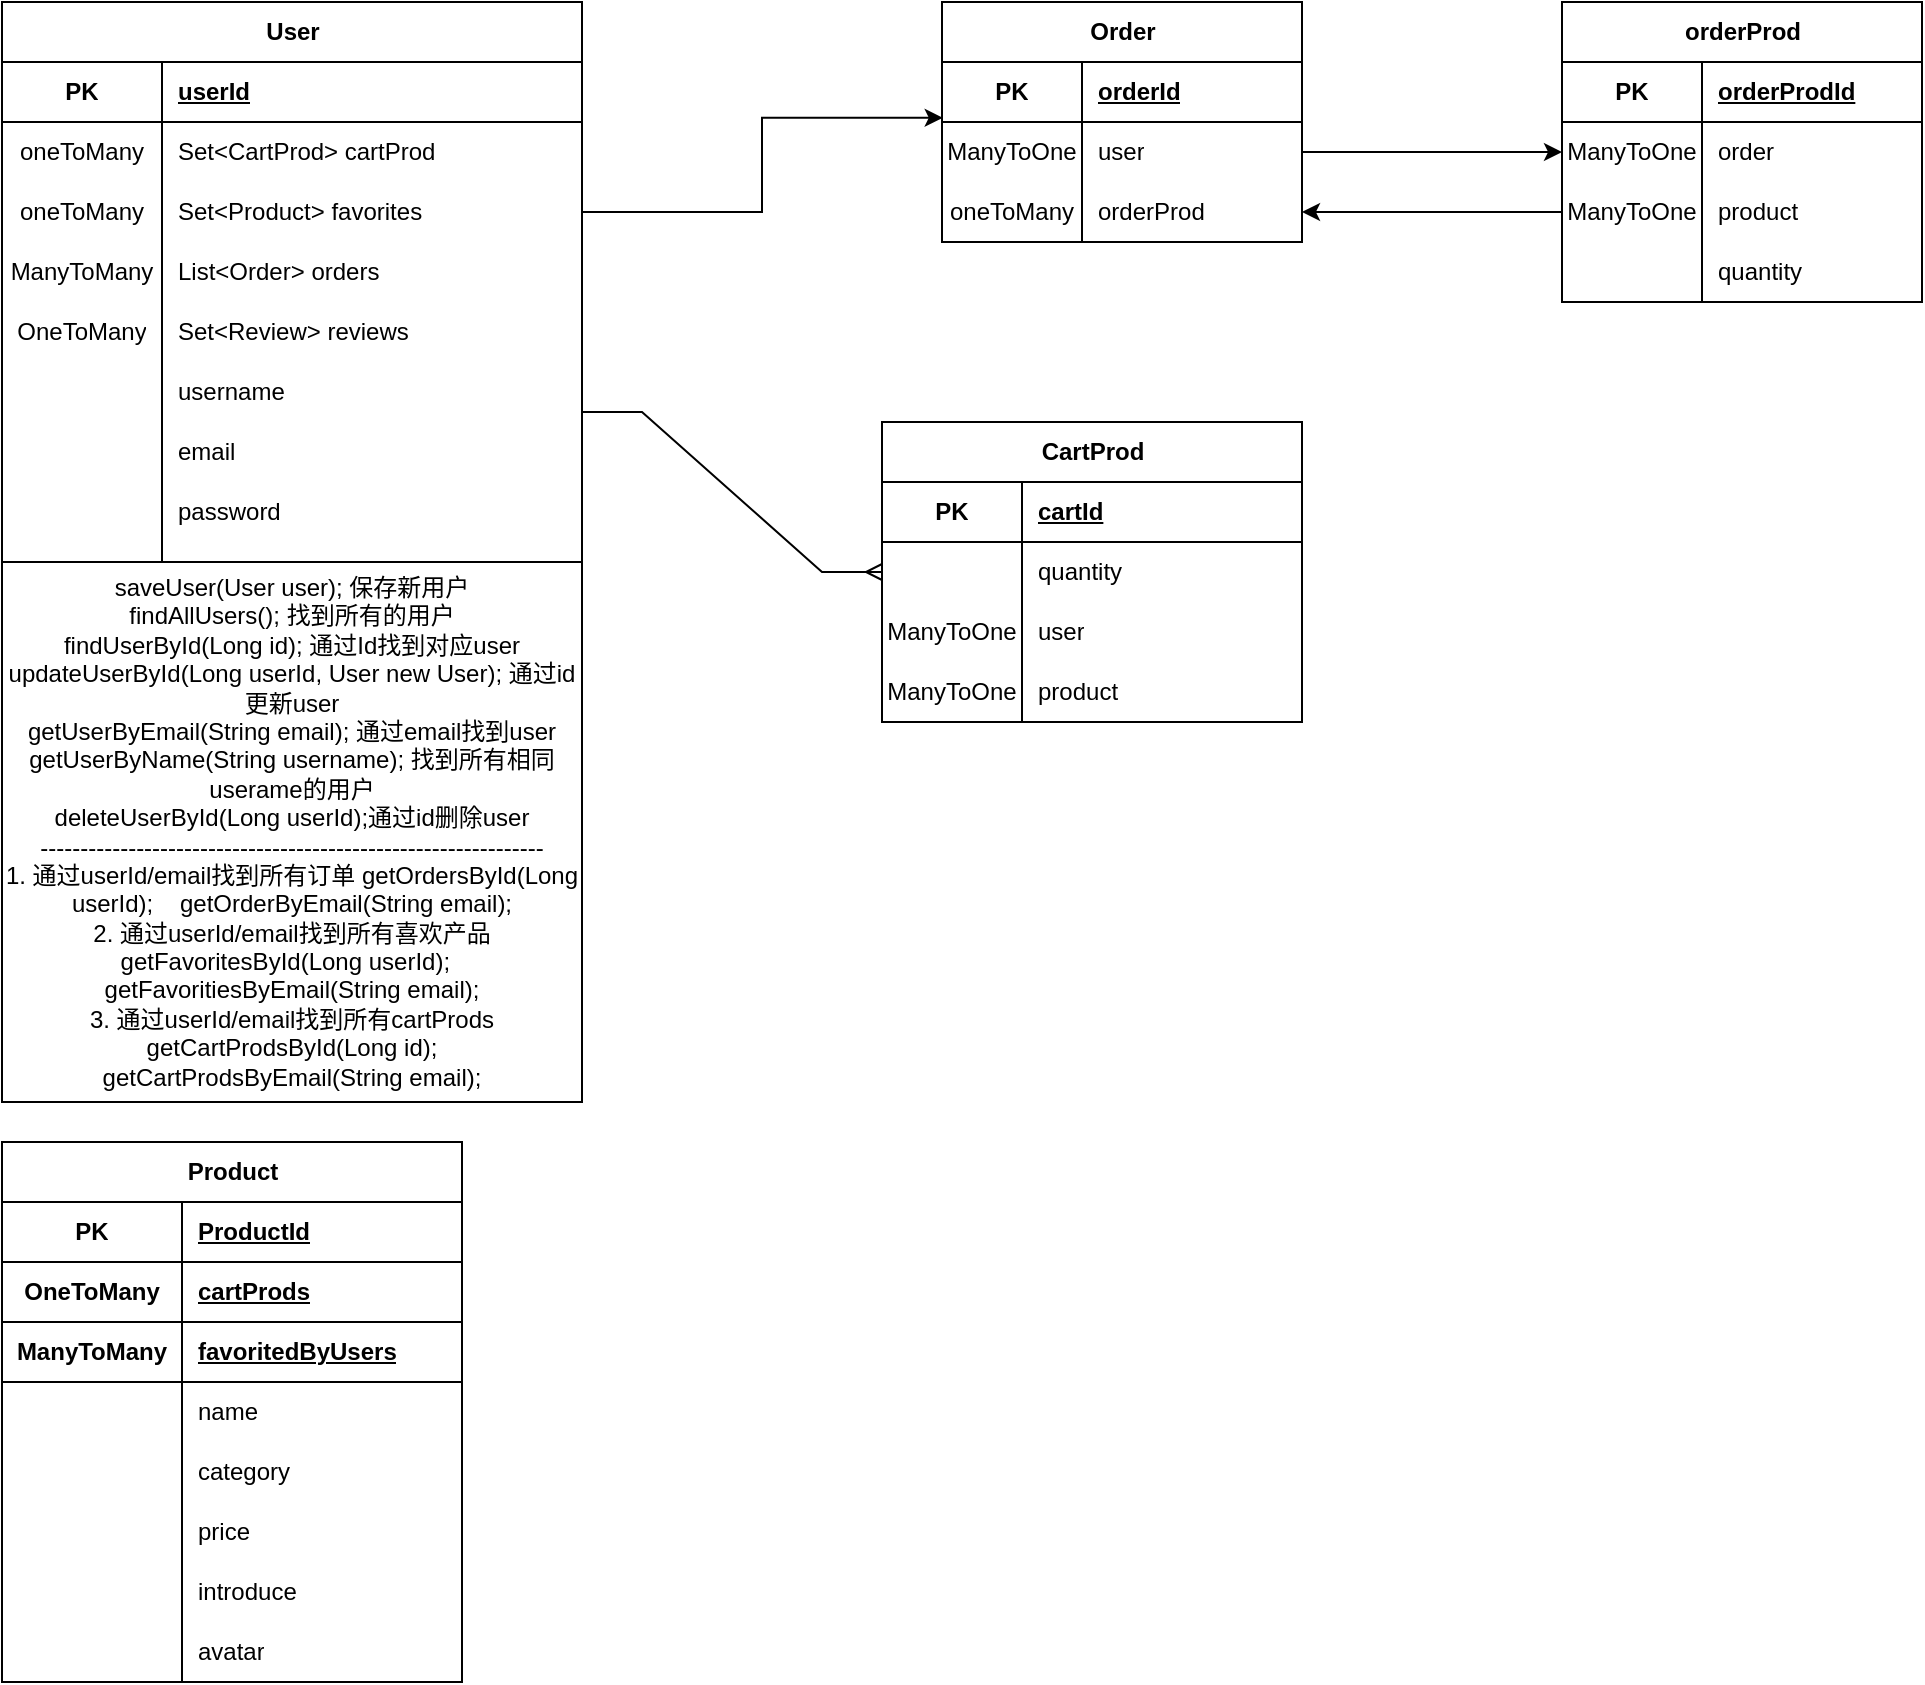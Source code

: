 <mxfile version="23.1.2" type="github">
  <diagram name="第 1 页" id="AWbwlkMSs4ZvEU-qoVPq">
    <mxGraphModel dx="748" dy="552" grid="1" gridSize="10" guides="1" tooltips="1" connect="1" arrows="1" fold="1" page="1" pageScale="1" pageWidth="4681" pageHeight="3300" math="0" shadow="0">
      <root>
        <mxCell id="0" />
        <mxCell id="1" parent="0" />
        <mxCell id="3uML3o04mXkPcYROsfcQ-3" value="User" style="shape=table;startSize=30;container=1;collapsible=1;childLayout=tableLayout;fixedRows=1;rowLines=0;fontStyle=1;align=center;resizeLast=1;html=1;" parent="1" vertex="1">
          <mxGeometry y="40" width="290" height="300" as="geometry" />
        </mxCell>
        <mxCell id="3uML3o04mXkPcYROsfcQ-4" value="" style="shape=tableRow;horizontal=0;startSize=0;swimlaneHead=0;swimlaneBody=0;fillColor=none;collapsible=0;dropTarget=0;points=[[0,0.5],[1,0.5]];portConstraint=eastwest;top=0;left=0;right=0;bottom=1;" parent="3uML3o04mXkPcYROsfcQ-3" vertex="1">
          <mxGeometry y="30" width="290" height="30" as="geometry" />
        </mxCell>
        <mxCell id="3uML3o04mXkPcYROsfcQ-5" value="PK" style="shape=partialRectangle;connectable=0;fillColor=none;top=0;left=0;bottom=0;right=0;fontStyle=1;overflow=hidden;whiteSpace=wrap;html=1;" parent="3uML3o04mXkPcYROsfcQ-4" vertex="1">
          <mxGeometry width="80" height="30" as="geometry">
            <mxRectangle width="80" height="30" as="alternateBounds" />
          </mxGeometry>
        </mxCell>
        <mxCell id="3uML3o04mXkPcYROsfcQ-6" value="userId" style="shape=partialRectangle;connectable=0;fillColor=none;top=0;left=0;bottom=0;right=0;align=left;spacingLeft=6;fontStyle=5;overflow=hidden;whiteSpace=wrap;html=1;" parent="3uML3o04mXkPcYROsfcQ-4" vertex="1">
          <mxGeometry x="80" width="210" height="30" as="geometry">
            <mxRectangle width="210" height="30" as="alternateBounds" />
          </mxGeometry>
        </mxCell>
        <mxCell id="a4ixhtPPBZc7TOmujKBf-22" value="" style="shape=tableRow;horizontal=0;startSize=0;swimlaneHead=0;swimlaneBody=0;fillColor=none;collapsible=0;dropTarget=0;points=[[0,0.5],[1,0.5]];portConstraint=eastwest;top=0;left=0;right=0;bottom=0;" parent="3uML3o04mXkPcYROsfcQ-3" vertex="1">
          <mxGeometry y="60" width="290" height="30" as="geometry" />
        </mxCell>
        <mxCell id="a4ixhtPPBZc7TOmujKBf-23" value="oneToMany" style="shape=partialRectangle;connectable=0;fillColor=none;top=0;left=0;bottom=0;right=0;editable=1;overflow=hidden;whiteSpace=wrap;html=1;" parent="a4ixhtPPBZc7TOmujKBf-22" vertex="1">
          <mxGeometry width="80" height="30" as="geometry">
            <mxRectangle width="80" height="30" as="alternateBounds" />
          </mxGeometry>
        </mxCell>
        <mxCell id="a4ixhtPPBZc7TOmujKBf-24" value="Set&amp;lt;CartProd&amp;gt; cartProd" style="shape=partialRectangle;connectable=0;fillColor=none;top=0;left=0;bottom=0;right=0;align=left;spacingLeft=6;overflow=hidden;whiteSpace=wrap;html=1;" parent="a4ixhtPPBZc7TOmujKBf-22" vertex="1">
          <mxGeometry x="80" width="210" height="30" as="geometry">
            <mxRectangle width="210" height="30" as="alternateBounds" />
          </mxGeometry>
        </mxCell>
        <mxCell id="a4ixhtPPBZc7TOmujKBf-25" value="" style="shape=tableRow;horizontal=0;startSize=0;swimlaneHead=0;swimlaneBody=0;fillColor=none;collapsible=0;dropTarget=0;points=[[0,0.5],[1,0.5]];portConstraint=eastwest;top=0;left=0;right=0;bottom=0;" parent="3uML3o04mXkPcYROsfcQ-3" vertex="1">
          <mxGeometry y="90" width="290" height="30" as="geometry" />
        </mxCell>
        <mxCell id="a4ixhtPPBZc7TOmujKBf-26" value="oneToMany" style="shape=partialRectangle;connectable=0;fillColor=none;top=0;left=0;bottom=0;right=0;editable=1;overflow=hidden;whiteSpace=wrap;html=1;" parent="a4ixhtPPBZc7TOmujKBf-25" vertex="1">
          <mxGeometry width="80" height="30" as="geometry">
            <mxRectangle width="80" height="30" as="alternateBounds" />
          </mxGeometry>
        </mxCell>
        <mxCell id="a4ixhtPPBZc7TOmujKBf-27" value="Set&amp;lt;Product&amp;gt; favorites" style="shape=partialRectangle;connectable=0;fillColor=none;top=0;left=0;bottom=0;right=0;align=left;spacingLeft=6;overflow=hidden;whiteSpace=wrap;html=1;" parent="a4ixhtPPBZc7TOmujKBf-25" vertex="1">
          <mxGeometry x="80" width="210" height="30" as="geometry">
            <mxRectangle width="210" height="30" as="alternateBounds" />
          </mxGeometry>
        </mxCell>
        <mxCell id="a4ixhtPPBZc7TOmujKBf-28" value="" style="shape=tableRow;horizontal=0;startSize=0;swimlaneHead=0;swimlaneBody=0;fillColor=none;collapsible=0;dropTarget=0;points=[[0,0.5],[1,0.5]];portConstraint=eastwest;top=0;left=0;right=0;bottom=0;" parent="3uML3o04mXkPcYROsfcQ-3" vertex="1">
          <mxGeometry y="120" width="290" height="30" as="geometry" />
        </mxCell>
        <mxCell id="a4ixhtPPBZc7TOmujKBf-29" value="ManyToMany" style="shape=partialRectangle;connectable=0;fillColor=none;top=0;left=0;bottom=0;right=0;editable=1;overflow=hidden;whiteSpace=wrap;html=1;" parent="a4ixhtPPBZc7TOmujKBf-28" vertex="1">
          <mxGeometry width="80" height="30" as="geometry">
            <mxRectangle width="80" height="30" as="alternateBounds" />
          </mxGeometry>
        </mxCell>
        <mxCell id="a4ixhtPPBZc7TOmujKBf-30" value="List&amp;lt;Order&amp;gt; orders" style="shape=partialRectangle;connectable=0;fillColor=none;top=0;left=0;bottom=0;right=0;align=left;spacingLeft=6;overflow=hidden;whiteSpace=wrap;html=1;" parent="a4ixhtPPBZc7TOmujKBf-28" vertex="1">
          <mxGeometry x="80" width="210" height="30" as="geometry">
            <mxRectangle width="210" height="30" as="alternateBounds" />
          </mxGeometry>
        </mxCell>
        <mxCell id="O1yHPWUwCgaGrH8gtMhN-1" value="" style="shape=tableRow;horizontal=0;startSize=0;swimlaneHead=0;swimlaneBody=0;fillColor=none;collapsible=0;dropTarget=0;points=[[0,0.5],[1,0.5]];portConstraint=eastwest;top=0;left=0;right=0;bottom=0;" parent="3uML3o04mXkPcYROsfcQ-3" vertex="1">
          <mxGeometry y="150" width="290" height="30" as="geometry" />
        </mxCell>
        <mxCell id="O1yHPWUwCgaGrH8gtMhN-2" value="OneToMany" style="shape=partialRectangle;connectable=0;fillColor=none;top=0;left=0;bottom=0;right=0;editable=1;overflow=hidden;whiteSpace=wrap;html=1;" parent="O1yHPWUwCgaGrH8gtMhN-1" vertex="1">
          <mxGeometry width="80" height="30" as="geometry">
            <mxRectangle width="80" height="30" as="alternateBounds" />
          </mxGeometry>
        </mxCell>
        <mxCell id="O1yHPWUwCgaGrH8gtMhN-3" value="Set&amp;lt;Review&amp;gt; reviews" style="shape=partialRectangle;connectable=0;fillColor=none;top=0;left=0;bottom=0;right=0;align=left;spacingLeft=6;overflow=hidden;whiteSpace=wrap;html=1;" parent="O1yHPWUwCgaGrH8gtMhN-1" vertex="1">
          <mxGeometry x="80" width="210" height="30" as="geometry">
            <mxRectangle width="210" height="30" as="alternateBounds" />
          </mxGeometry>
        </mxCell>
        <mxCell id="3uML3o04mXkPcYROsfcQ-7" value="" style="shape=tableRow;horizontal=0;startSize=0;swimlaneHead=0;swimlaneBody=0;fillColor=none;collapsible=0;dropTarget=0;points=[[0,0.5],[1,0.5]];portConstraint=eastwest;top=0;left=0;right=0;bottom=0;" parent="3uML3o04mXkPcYROsfcQ-3" vertex="1">
          <mxGeometry y="180" width="290" height="30" as="geometry" />
        </mxCell>
        <mxCell id="3uML3o04mXkPcYROsfcQ-8" value="" style="shape=partialRectangle;connectable=0;fillColor=none;top=0;left=0;bottom=0;right=0;editable=1;overflow=hidden;whiteSpace=wrap;html=1;" parent="3uML3o04mXkPcYROsfcQ-7" vertex="1">
          <mxGeometry width="80" height="30" as="geometry">
            <mxRectangle width="80" height="30" as="alternateBounds" />
          </mxGeometry>
        </mxCell>
        <mxCell id="3uML3o04mXkPcYROsfcQ-9" value="username" style="shape=partialRectangle;connectable=0;fillColor=none;top=0;left=0;bottom=0;right=0;align=left;spacingLeft=6;overflow=hidden;whiteSpace=wrap;html=1;" parent="3uML3o04mXkPcYROsfcQ-7" vertex="1">
          <mxGeometry x="80" width="210" height="30" as="geometry">
            <mxRectangle width="210" height="30" as="alternateBounds" />
          </mxGeometry>
        </mxCell>
        <mxCell id="3uML3o04mXkPcYROsfcQ-10" value="" style="shape=tableRow;horizontal=0;startSize=0;swimlaneHead=0;swimlaneBody=0;fillColor=none;collapsible=0;dropTarget=0;points=[[0,0.5],[1,0.5]];portConstraint=eastwest;top=0;left=0;right=0;bottom=0;" parent="3uML3o04mXkPcYROsfcQ-3" vertex="1">
          <mxGeometry y="210" width="290" height="30" as="geometry" />
        </mxCell>
        <mxCell id="3uML3o04mXkPcYROsfcQ-11" value="" style="shape=partialRectangle;connectable=0;fillColor=none;top=0;left=0;bottom=0;right=0;editable=1;overflow=hidden;whiteSpace=wrap;html=1;" parent="3uML3o04mXkPcYROsfcQ-10" vertex="1">
          <mxGeometry width="80" height="30" as="geometry">
            <mxRectangle width="80" height="30" as="alternateBounds" />
          </mxGeometry>
        </mxCell>
        <mxCell id="3uML3o04mXkPcYROsfcQ-12" value="email" style="shape=partialRectangle;connectable=0;fillColor=none;top=0;left=0;bottom=0;right=0;align=left;spacingLeft=6;overflow=hidden;whiteSpace=wrap;html=1;" parent="3uML3o04mXkPcYROsfcQ-10" vertex="1">
          <mxGeometry x="80" width="210" height="30" as="geometry">
            <mxRectangle width="210" height="30" as="alternateBounds" />
          </mxGeometry>
        </mxCell>
        <mxCell id="3uML3o04mXkPcYROsfcQ-13" value="" style="shape=tableRow;horizontal=0;startSize=0;swimlaneHead=0;swimlaneBody=0;fillColor=none;collapsible=0;dropTarget=0;points=[[0,0.5],[1,0.5]];portConstraint=eastwest;top=0;left=0;right=0;bottom=0;" parent="3uML3o04mXkPcYROsfcQ-3" vertex="1">
          <mxGeometry y="240" width="290" height="30" as="geometry" />
        </mxCell>
        <mxCell id="3uML3o04mXkPcYROsfcQ-14" value="" style="shape=partialRectangle;connectable=0;fillColor=none;top=0;left=0;bottom=0;right=0;editable=1;overflow=hidden;whiteSpace=wrap;html=1;" parent="3uML3o04mXkPcYROsfcQ-13" vertex="1">
          <mxGeometry width="80" height="30" as="geometry">
            <mxRectangle width="80" height="30" as="alternateBounds" />
          </mxGeometry>
        </mxCell>
        <mxCell id="3uML3o04mXkPcYROsfcQ-15" value="password" style="shape=partialRectangle;connectable=0;fillColor=none;top=0;left=0;bottom=0;right=0;align=left;spacingLeft=6;overflow=hidden;whiteSpace=wrap;html=1;" parent="3uML3o04mXkPcYROsfcQ-13" vertex="1">
          <mxGeometry x="80" width="210" height="30" as="geometry">
            <mxRectangle width="210" height="30" as="alternateBounds" />
          </mxGeometry>
        </mxCell>
        <mxCell id="3uML3o04mXkPcYROsfcQ-41" value="" style="shape=tableRow;horizontal=0;startSize=0;swimlaneHead=0;swimlaneBody=0;fillColor=none;collapsible=0;dropTarget=0;points=[[0,0.5],[1,0.5]];portConstraint=eastwest;top=0;left=0;right=0;bottom=0;" parent="3uML3o04mXkPcYROsfcQ-3" vertex="1">
          <mxGeometry y="270" width="290" height="30" as="geometry" />
        </mxCell>
        <mxCell id="3uML3o04mXkPcYROsfcQ-42" value="" style="shape=partialRectangle;connectable=0;fillColor=none;top=0;left=0;bottom=0;right=0;editable=1;overflow=hidden;whiteSpace=wrap;html=1;" parent="3uML3o04mXkPcYROsfcQ-41" vertex="1">
          <mxGeometry width="80" height="30" as="geometry">
            <mxRectangle width="80" height="30" as="alternateBounds" />
          </mxGeometry>
        </mxCell>
        <mxCell id="3uML3o04mXkPcYROsfcQ-43" value="avatar" style="shape=partialRectangle;connectable=0;fillColor=none;top=0;left=0;bottom=0;right=0;align=left;spacingLeft=6;overflow=hidden;whiteSpace=wrap;html=1;" parent="3uML3o04mXkPcYROsfcQ-41" vertex="1">
          <mxGeometry x="80" width="210" height="30" as="geometry">
            <mxRectangle width="210" height="30" as="alternateBounds" />
          </mxGeometry>
        </mxCell>
        <mxCell id="3uML3o04mXkPcYROsfcQ-22" value="Product" style="shape=table;startSize=30;container=1;collapsible=1;childLayout=tableLayout;fixedRows=1;rowLines=0;fontStyle=1;align=center;resizeLast=1;html=1;" parent="1" vertex="1">
          <mxGeometry y="610" width="230" height="270" as="geometry" />
        </mxCell>
        <mxCell id="3uML3o04mXkPcYROsfcQ-23" value="" style="shape=tableRow;horizontal=0;startSize=0;swimlaneHead=0;swimlaneBody=0;fillColor=none;collapsible=0;dropTarget=0;points=[[0,0.5],[1,0.5]];portConstraint=eastwest;top=0;left=0;right=0;bottom=1;" parent="3uML3o04mXkPcYROsfcQ-22" vertex="1">
          <mxGeometry y="30" width="230" height="30" as="geometry" />
        </mxCell>
        <mxCell id="3uML3o04mXkPcYROsfcQ-24" value="PK" style="shape=partialRectangle;connectable=0;fillColor=none;top=0;left=0;bottom=0;right=0;fontStyle=1;overflow=hidden;whiteSpace=wrap;html=1;" parent="3uML3o04mXkPcYROsfcQ-23" vertex="1">
          <mxGeometry width="90" height="30" as="geometry">
            <mxRectangle width="90" height="30" as="alternateBounds" />
          </mxGeometry>
        </mxCell>
        <mxCell id="3uML3o04mXkPcYROsfcQ-25" value="ProductId" style="shape=partialRectangle;connectable=0;fillColor=none;top=0;left=0;bottom=0;right=0;align=left;spacingLeft=6;fontStyle=5;overflow=hidden;whiteSpace=wrap;html=1;" parent="3uML3o04mXkPcYROsfcQ-23" vertex="1">
          <mxGeometry x="90" width="140" height="30" as="geometry">
            <mxRectangle width="140" height="30" as="alternateBounds" />
          </mxGeometry>
        </mxCell>
        <mxCell id="O1yHPWUwCgaGrH8gtMhN-34" value="" style="shape=tableRow;horizontal=0;startSize=0;swimlaneHead=0;swimlaneBody=0;fillColor=none;collapsible=0;dropTarget=0;points=[[0,0.5],[1,0.5]];portConstraint=eastwest;top=0;left=0;right=0;bottom=1;" parent="3uML3o04mXkPcYROsfcQ-22" vertex="1">
          <mxGeometry y="60" width="230" height="30" as="geometry" />
        </mxCell>
        <mxCell id="O1yHPWUwCgaGrH8gtMhN-35" value="OneToMany" style="shape=partialRectangle;connectable=0;fillColor=none;top=0;left=0;bottom=0;right=0;fontStyle=1;overflow=hidden;whiteSpace=wrap;html=1;" parent="O1yHPWUwCgaGrH8gtMhN-34" vertex="1">
          <mxGeometry width="90" height="30" as="geometry">
            <mxRectangle width="90" height="30" as="alternateBounds" />
          </mxGeometry>
        </mxCell>
        <mxCell id="O1yHPWUwCgaGrH8gtMhN-36" value="cartProds" style="shape=partialRectangle;connectable=0;fillColor=none;top=0;left=0;bottom=0;right=0;align=left;spacingLeft=6;fontStyle=5;overflow=hidden;whiteSpace=wrap;html=1;" parent="O1yHPWUwCgaGrH8gtMhN-34" vertex="1">
          <mxGeometry x="90" width="140" height="30" as="geometry">
            <mxRectangle width="140" height="30" as="alternateBounds" />
          </mxGeometry>
        </mxCell>
        <mxCell id="O1yHPWUwCgaGrH8gtMhN-37" value="" style="shape=tableRow;horizontal=0;startSize=0;swimlaneHead=0;swimlaneBody=0;fillColor=none;collapsible=0;dropTarget=0;points=[[0,0.5],[1,0.5]];portConstraint=eastwest;top=0;left=0;right=0;bottom=1;" parent="3uML3o04mXkPcYROsfcQ-22" vertex="1">
          <mxGeometry y="90" width="230" height="30" as="geometry" />
        </mxCell>
        <mxCell id="O1yHPWUwCgaGrH8gtMhN-38" value="ManyToMany" style="shape=partialRectangle;connectable=0;fillColor=none;top=0;left=0;bottom=0;right=0;fontStyle=1;overflow=hidden;whiteSpace=wrap;html=1;" parent="O1yHPWUwCgaGrH8gtMhN-37" vertex="1">
          <mxGeometry width="90" height="30" as="geometry">
            <mxRectangle width="90" height="30" as="alternateBounds" />
          </mxGeometry>
        </mxCell>
        <mxCell id="O1yHPWUwCgaGrH8gtMhN-39" value="favoritedByUsers" style="shape=partialRectangle;connectable=0;fillColor=none;top=0;left=0;bottom=0;right=0;align=left;spacingLeft=6;fontStyle=5;overflow=hidden;whiteSpace=wrap;html=1;" parent="O1yHPWUwCgaGrH8gtMhN-37" vertex="1">
          <mxGeometry x="90" width="140" height="30" as="geometry">
            <mxRectangle width="140" height="30" as="alternateBounds" />
          </mxGeometry>
        </mxCell>
        <mxCell id="3uML3o04mXkPcYROsfcQ-26" value="" style="shape=tableRow;horizontal=0;startSize=0;swimlaneHead=0;swimlaneBody=0;fillColor=none;collapsible=0;dropTarget=0;points=[[0,0.5],[1,0.5]];portConstraint=eastwest;top=0;left=0;right=0;bottom=0;" parent="3uML3o04mXkPcYROsfcQ-22" vertex="1">
          <mxGeometry y="120" width="230" height="30" as="geometry" />
        </mxCell>
        <mxCell id="3uML3o04mXkPcYROsfcQ-27" value="" style="shape=partialRectangle;connectable=0;fillColor=none;top=0;left=0;bottom=0;right=0;editable=1;overflow=hidden;whiteSpace=wrap;html=1;" parent="3uML3o04mXkPcYROsfcQ-26" vertex="1">
          <mxGeometry width="90" height="30" as="geometry">
            <mxRectangle width="90" height="30" as="alternateBounds" />
          </mxGeometry>
        </mxCell>
        <mxCell id="3uML3o04mXkPcYROsfcQ-28" value="name" style="shape=partialRectangle;connectable=0;fillColor=none;top=0;left=0;bottom=0;right=0;align=left;spacingLeft=6;overflow=hidden;whiteSpace=wrap;html=1;" parent="3uML3o04mXkPcYROsfcQ-26" vertex="1">
          <mxGeometry x="90" width="140" height="30" as="geometry">
            <mxRectangle width="140" height="30" as="alternateBounds" />
          </mxGeometry>
        </mxCell>
        <mxCell id="3uML3o04mXkPcYROsfcQ-29" value="" style="shape=tableRow;horizontal=0;startSize=0;swimlaneHead=0;swimlaneBody=0;fillColor=none;collapsible=0;dropTarget=0;points=[[0,0.5],[1,0.5]];portConstraint=eastwest;top=0;left=0;right=0;bottom=0;" parent="3uML3o04mXkPcYROsfcQ-22" vertex="1">
          <mxGeometry y="150" width="230" height="30" as="geometry" />
        </mxCell>
        <mxCell id="3uML3o04mXkPcYROsfcQ-30" value="" style="shape=partialRectangle;connectable=0;fillColor=none;top=0;left=0;bottom=0;right=0;editable=1;overflow=hidden;whiteSpace=wrap;html=1;" parent="3uML3o04mXkPcYROsfcQ-29" vertex="1">
          <mxGeometry width="90" height="30" as="geometry">
            <mxRectangle width="90" height="30" as="alternateBounds" />
          </mxGeometry>
        </mxCell>
        <mxCell id="3uML3o04mXkPcYROsfcQ-31" value="category" style="shape=partialRectangle;connectable=0;fillColor=none;top=0;left=0;bottom=0;right=0;align=left;spacingLeft=6;overflow=hidden;whiteSpace=wrap;html=1;" parent="3uML3o04mXkPcYROsfcQ-29" vertex="1">
          <mxGeometry x="90" width="140" height="30" as="geometry">
            <mxRectangle width="140" height="30" as="alternateBounds" />
          </mxGeometry>
        </mxCell>
        <mxCell id="3uML3o04mXkPcYROsfcQ-32" value="" style="shape=tableRow;horizontal=0;startSize=0;swimlaneHead=0;swimlaneBody=0;fillColor=none;collapsible=0;dropTarget=0;points=[[0,0.5],[1,0.5]];portConstraint=eastwest;top=0;left=0;right=0;bottom=0;" parent="3uML3o04mXkPcYROsfcQ-22" vertex="1">
          <mxGeometry y="180" width="230" height="30" as="geometry" />
        </mxCell>
        <mxCell id="3uML3o04mXkPcYROsfcQ-33" value="" style="shape=partialRectangle;connectable=0;fillColor=none;top=0;left=0;bottom=0;right=0;editable=1;overflow=hidden;whiteSpace=wrap;html=1;" parent="3uML3o04mXkPcYROsfcQ-32" vertex="1">
          <mxGeometry width="90" height="30" as="geometry">
            <mxRectangle width="90" height="30" as="alternateBounds" />
          </mxGeometry>
        </mxCell>
        <mxCell id="3uML3o04mXkPcYROsfcQ-34" value="price" style="shape=partialRectangle;connectable=0;fillColor=none;top=0;left=0;bottom=0;right=0;align=left;spacingLeft=6;overflow=hidden;whiteSpace=wrap;html=1;" parent="3uML3o04mXkPcYROsfcQ-32" vertex="1">
          <mxGeometry x="90" width="140" height="30" as="geometry">
            <mxRectangle width="140" height="30" as="alternateBounds" />
          </mxGeometry>
        </mxCell>
        <mxCell id="3uML3o04mXkPcYROsfcQ-35" value="" style="shape=tableRow;horizontal=0;startSize=0;swimlaneHead=0;swimlaneBody=0;fillColor=none;collapsible=0;dropTarget=0;points=[[0,0.5],[1,0.5]];portConstraint=eastwest;top=0;left=0;right=0;bottom=0;" parent="3uML3o04mXkPcYROsfcQ-22" vertex="1">
          <mxGeometry y="210" width="230" height="30" as="geometry" />
        </mxCell>
        <mxCell id="3uML3o04mXkPcYROsfcQ-36" value="" style="shape=partialRectangle;connectable=0;fillColor=none;top=0;left=0;bottom=0;right=0;editable=1;overflow=hidden;whiteSpace=wrap;html=1;" parent="3uML3o04mXkPcYROsfcQ-35" vertex="1">
          <mxGeometry width="90" height="30" as="geometry">
            <mxRectangle width="90" height="30" as="alternateBounds" />
          </mxGeometry>
        </mxCell>
        <mxCell id="3uML3o04mXkPcYROsfcQ-37" value="introduce" style="shape=partialRectangle;connectable=0;fillColor=none;top=0;left=0;bottom=0;right=0;align=left;spacingLeft=6;overflow=hidden;whiteSpace=wrap;html=1;" parent="3uML3o04mXkPcYROsfcQ-35" vertex="1">
          <mxGeometry x="90" width="140" height="30" as="geometry">
            <mxRectangle width="140" height="30" as="alternateBounds" />
          </mxGeometry>
        </mxCell>
        <mxCell id="3uML3o04mXkPcYROsfcQ-38" value="" style="shape=tableRow;horizontal=0;startSize=0;swimlaneHead=0;swimlaneBody=0;fillColor=none;collapsible=0;dropTarget=0;points=[[0,0.5],[1,0.5]];portConstraint=eastwest;top=0;left=0;right=0;bottom=0;" parent="3uML3o04mXkPcYROsfcQ-22" vertex="1">
          <mxGeometry y="240" width="230" height="30" as="geometry" />
        </mxCell>
        <mxCell id="3uML3o04mXkPcYROsfcQ-39" value="" style="shape=partialRectangle;connectable=0;fillColor=none;top=0;left=0;bottom=0;right=0;editable=1;overflow=hidden;whiteSpace=wrap;html=1;" parent="3uML3o04mXkPcYROsfcQ-38" vertex="1">
          <mxGeometry width="90" height="30" as="geometry">
            <mxRectangle width="90" height="30" as="alternateBounds" />
          </mxGeometry>
        </mxCell>
        <mxCell id="3uML3o04mXkPcYROsfcQ-40" value="avatar" style="shape=partialRectangle;connectable=0;fillColor=none;top=0;left=0;bottom=0;right=0;align=left;spacingLeft=6;overflow=hidden;whiteSpace=wrap;html=1;" parent="3uML3o04mXkPcYROsfcQ-38" vertex="1">
          <mxGeometry x="90" width="140" height="30" as="geometry">
            <mxRectangle width="140" height="30" as="alternateBounds" />
          </mxGeometry>
        </mxCell>
        <mxCell id="3uML3o04mXkPcYROsfcQ-44" value="CartProd" style="shape=table;startSize=30;container=1;collapsible=1;childLayout=tableLayout;fixedRows=1;rowLines=0;fontStyle=1;align=center;resizeLast=1;html=1;" parent="1" vertex="1">
          <mxGeometry x="440" y="250" width="210" height="150" as="geometry" />
        </mxCell>
        <mxCell id="3uML3o04mXkPcYROsfcQ-45" value="" style="shape=tableRow;horizontal=0;startSize=0;swimlaneHead=0;swimlaneBody=0;fillColor=none;collapsible=0;dropTarget=0;points=[[0,0.5],[1,0.5]];portConstraint=eastwest;top=0;left=0;right=0;bottom=1;" parent="3uML3o04mXkPcYROsfcQ-44" vertex="1">
          <mxGeometry y="30" width="210" height="30" as="geometry" />
        </mxCell>
        <mxCell id="3uML3o04mXkPcYROsfcQ-46" value="PK" style="shape=partialRectangle;connectable=0;fillColor=none;top=0;left=0;bottom=0;right=0;fontStyle=1;overflow=hidden;whiteSpace=wrap;html=1;" parent="3uML3o04mXkPcYROsfcQ-45" vertex="1">
          <mxGeometry width="70" height="30" as="geometry">
            <mxRectangle width="70" height="30" as="alternateBounds" />
          </mxGeometry>
        </mxCell>
        <mxCell id="3uML3o04mXkPcYROsfcQ-47" value="cartId" style="shape=partialRectangle;connectable=0;fillColor=none;top=0;left=0;bottom=0;right=0;align=left;spacingLeft=6;fontStyle=5;overflow=hidden;whiteSpace=wrap;html=1;" parent="3uML3o04mXkPcYROsfcQ-45" vertex="1">
          <mxGeometry x="70" width="140" height="30" as="geometry">
            <mxRectangle width="140" height="30" as="alternateBounds" />
          </mxGeometry>
        </mxCell>
        <mxCell id="3uML3o04mXkPcYROsfcQ-48" value="" style="shape=tableRow;horizontal=0;startSize=0;swimlaneHead=0;swimlaneBody=0;fillColor=none;collapsible=0;dropTarget=0;points=[[0,0.5],[1,0.5]];portConstraint=eastwest;top=0;left=0;right=0;bottom=0;" parent="3uML3o04mXkPcYROsfcQ-44" vertex="1">
          <mxGeometry y="60" width="210" height="30" as="geometry" />
        </mxCell>
        <mxCell id="3uML3o04mXkPcYROsfcQ-49" value="" style="shape=partialRectangle;connectable=0;fillColor=none;top=0;left=0;bottom=0;right=0;editable=1;overflow=hidden;whiteSpace=wrap;html=1;" parent="3uML3o04mXkPcYROsfcQ-48" vertex="1">
          <mxGeometry width="70" height="30" as="geometry">
            <mxRectangle width="70" height="30" as="alternateBounds" />
          </mxGeometry>
        </mxCell>
        <mxCell id="3uML3o04mXkPcYROsfcQ-50" value="quantity" style="shape=partialRectangle;connectable=0;fillColor=none;top=0;left=0;bottom=0;right=0;align=left;spacingLeft=6;overflow=hidden;whiteSpace=wrap;html=1;" parent="3uML3o04mXkPcYROsfcQ-48" vertex="1">
          <mxGeometry x="70" width="140" height="30" as="geometry">
            <mxRectangle width="140" height="30" as="alternateBounds" />
          </mxGeometry>
        </mxCell>
        <mxCell id="3uML3o04mXkPcYROsfcQ-51" value="" style="shape=tableRow;horizontal=0;startSize=0;swimlaneHead=0;swimlaneBody=0;fillColor=none;collapsible=0;dropTarget=0;points=[[0,0.5],[1,0.5]];portConstraint=eastwest;top=0;left=0;right=0;bottom=0;" parent="3uML3o04mXkPcYROsfcQ-44" vertex="1">
          <mxGeometry y="90" width="210" height="30" as="geometry" />
        </mxCell>
        <mxCell id="3uML3o04mXkPcYROsfcQ-52" value="ManyToOne" style="shape=partialRectangle;connectable=0;fillColor=none;top=0;left=0;bottom=0;right=0;editable=1;overflow=hidden;whiteSpace=wrap;html=1;" parent="3uML3o04mXkPcYROsfcQ-51" vertex="1">
          <mxGeometry width="70" height="30" as="geometry">
            <mxRectangle width="70" height="30" as="alternateBounds" />
          </mxGeometry>
        </mxCell>
        <mxCell id="3uML3o04mXkPcYROsfcQ-53" value="user" style="shape=partialRectangle;connectable=0;fillColor=none;top=0;left=0;bottom=0;right=0;align=left;spacingLeft=6;overflow=hidden;whiteSpace=wrap;html=1;" parent="3uML3o04mXkPcYROsfcQ-51" vertex="1">
          <mxGeometry x="70" width="140" height="30" as="geometry">
            <mxRectangle width="140" height="30" as="alternateBounds" />
          </mxGeometry>
        </mxCell>
        <mxCell id="3uML3o04mXkPcYROsfcQ-54" value="" style="shape=tableRow;horizontal=0;startSize=0;swimlaneHead=0;swimlaneBody=0;fillColor=none;collapsible=0;dropTarget=0;points=[[0,0.5],[1,0.5]];portConstraint=eastwest;top=0;left=0;right=0;bottom=0;" parent="3uML3o04mXkPcYROsfcQ-44" vertex="1">
          <mxGeometry y="120" width="210" height="30" as="geometry" />
        </mxCell>
        <mxCell id="3uML3o04mXkPcYROsfcQ-55" value="ManyToOne" style="shape=partialRectangle;connectable=0;fillColor=none;top=0;left=0;bottom=0;right=0;editable=1;overflow=hidden;whiteSpace=wrap;html=1;" parent="3uML3o04mXkPcYROsfcQ-54" vertex="1">
          <mxGeometry width="70" height="30" as="geometry">
            <mxRectangle width="70" height="30" as="alternateBounds" />
          </mxGeometry>
        </mxCell>
        <mxCell id="3uML3o04mXkPcYROsfcQ-56" value="product" style="shape=partialRectangle;connectable=0;fillColor=none;top=0;left=0;bottom=0;right=0;align=left;spacingLeft=6;overflow=hidden;whiteSpace=wrap;html=1;" parent="3uML3o04mXkPcYROsfcQ-54" vertex="1">
          <mxGeometry x="70" width="140" height="30" as="geometry">
            <mxRectangle width="140" height="30" as="alternateBounds" />
          </mxGeometry>
        </mxCell>
        <mxCell id="a4ixhtPPBZc7TOmujKBf-1" value="" style="edgeStyle=entityRelationEdgeStyle;fontSize=12;html=1;endArrow=ERmany;rounded=0;entryX=0;entryY=0.5;entryDx=0;entryDy=0;exitX=1;exitY=0.833;exitDx=0;exitDy=0;exitPerimeter=0;" parent="1" source="3uML3o04mXkPcYROsfcQ-7" target="3uML3o04mXkPcYROsfcQ-48" edge="1">
          <mxGeometry width="100" height="100" relative="1" as="geometry">
            <mxPoint x="270" y="400" as="sourcePoint" />
            <mxPoint x="360" y="480" as="targetPoint" />
            <Array as="points">
              <mxPoint x="250" y="620" />
            </Array>
          </mxGeometry>
        </mxCell>
        <mxCell id="O1yHPWUwCgaGrH8gtMhN-4" value="Order" style="shape=table;startSize=30;container=1;collapsible=1;childLayout=tableLayout;fixedRows=1;rowLines=0;fontStyle=1;align=center;resizeLast=1;html=1;" parent="1" vertex="1">
          <mxGeometry x="470" y="40" width="180" height="120" as="geometry" />
        </mxCell>
        <mxCell id="O1yHPWUwCgaGrH8gtMhN-5" value="" style="shape=tableRow;horizontal=0;startSize=0;swimlaneHead=0;swimlaneBody=0;fillColor=none;collapsible=0;dropTarget=0;points=[[0,0.5],[1,0.5]];portConstraint=eastwest;top=0;left=0;right=0;bottom=1;" parent="O1yHPWUwCgaGrH8gtMhN-4" vertex="1">
          <mxGeometry y="30" width="180" height="30" as="geometry" />
        </mxCell>
        <mxCell id="O1yHPWUwCgaGrH8gtMhN-6" value="PK" style="shape=partialRectangle;connectable=0;fillColor=none;top=0;left=0;bottom=0;right=0;fontStyle=1;overflow=hidden;whiteSpace=wrap;html=1;" parent="O1yHPWUwCgaGrH8gtMhN-5" vertex="1">
          <mxGeometry width="70" height="30" as="geometry">
            <mxRectangle width="70" height="30" as="alternateBounds" />
          </mxGeometry>
        </mxCell>
        <mxCell id="O1yHPWUwCgaGrH8gtMhN-7" value="orderId" style="shape=partialRectangle;connectable=0;fillColor=none;top=0;left=0;bottom=0;right=0;align=left;spacingLeft=6;fontStyle=5;overflow=hidden;whiteSpace=wrap;html=1;" parent="O1yHPWUwCgaGrH8gtMhN-5" vertex="1">
          <mxGeometry x="70" width="110" height="30" as="geometry">
            <mxRectangle width="110" height="30" as="alternateBounds" />
          </mxGeometry>
        </mxCell>
        <mxCell id="O1yHPWUwCgaGrH8gtMhN-8" value="" style="shape=tableRow;horizontal=0;startSize=0;swimlaneHead=0;swimlaneBody=0;fillColor=none;collapsible=0;dropTarget=0;points=[[0,0.5],[1,0.5]];portConstraint=eastwest;top=0;left=0;right=0;bottom=0;" parent="O1yHPWUwCgaGrH8gtMhN-4" vertex="1">
          <mxGeometry y="60" width="180" height="30" as="geometry" />
        </mxCell>
        <mxCell id="O1yHPWUwCgaGrH8gtMhN-9" value="ManyToOne" style="shape=partialRectangle;connectable=0;fillColor=none;top=0;left=0;bottom=0;right=0;editable=1;overflow=hidden;whiteSpace=wrap;html=1;" parent="O1yHPWUwCgaGrH8gtMhN-8" vertex="1">
          <mxGeometry width="70" height="30" as="geometry">
            <mxRectangle width="70" height="30" as="alternateBounds" />
          </mxGeometry>
        </mxCell>
        <mxCell id="O1yHPWUwCgaGrH8gtMhN-10" value="user" style="shape=partialRectangle;connectable=0;fillColor=none;top=0;left=0;bottom=0;right=0;align=left;spacingLeft=6;overflow=hidden;whiteSpace=wrap;html=1;" parent="O1yHPWUwCgaGrH8gtMhN-8" vertex="1">
          <mxGeometry x="70" width="110" height="30" as="geometry">
            <mxRectangle width="110" height="30" as="alternateBounds" />
          </mxGeometry>
        </mxCell>
        <mxCell id="O1yHPWUwCgaGrH8gtMhN-11" value="" style="shape=tableRow;horizontal=0;startSize=0;swimlaneHead=0;swimlaneBody=0;fillColor=none;collapsible=0;dropTarget=0;points=[[0,0.5],[1,0.5]];portConstraint=eastwest;top=0;left=0;right=0;bottom=0;" parent="O1yHPWUwCgaGrH8gtMhN-4" vertex="1">
          <mxGeometry y="90" width="180" height="30" as="geometry" />
        </mxCell>
        <mxCell id="O1yHPWUwCgaGrH8gtMhN-12" value="oneToMany" style="shape=partialRectangle;connectable=0;fillColor=none;top=0;left=0;bottom=0;right=0;editable=1;overflow=hidden;whiteSpace=wrap;html=1;" parent="O1yHPWUwCgaGrH8gtMhN-11" vertex="1">
          <mxGeometry width="70" height="30" as="geometry">
            <mxRectangle width="70" height="30" as="alternateBounds" />
          </mxGeometry>
        </mxCell>
        <mxCell id="O1yHPWUwCgaGrH8gtMhN-13" value="orderProd" style="shape=partialRectangle;connectable=0;fillColor=none;top=0;left=0;bottom=0;right=0;align=left;spacingLeft=6;overflow=hidden;whiteSpace=wrap;html=1;" parent="O1yHPWUwCgaGrH8gtMhN-11" vertex="1">
          <mxGeometry x="70" width="110" height="30" as="geometry">
            <mxRectangle width="110" height="30" as="alternateBounds" />
          </mxGeometry>
        </mxCell>
        <mxCell id="O1yHPWUwCgaGrH8gtMhN-17" value="orderProd" style="shape=table;startSize=30;container=1;collapsible=1;childLayout=tableLayout;fixedRows=1;rowLines=0;fontStyle=1;align=center;resizeLast=1;html=1;" parent="1" vertex="1">
          <mxGeometry x="780" y="40" width="180" height="150" as="geometry" />
        </mxCell>
        <mxCell id="O1yHPWUwCgaGrH8gtMhN-18" value="" style="shape=tableRow;horizontal=0;startSize=0;swimlaneHead=0;swimlaneBody=0;fillColor=none;collapsible=0;dropTarget=0;points=[[0,0.5],[1,0.5]];portConstraint=eastwest;top=0;left=0;right=0;bottom=1;" parent="O1yHPWUwCgaGrH8gtMhN-17" vertex="1">
          <mxGeometry y="30" width="180" height="30" as="geometry" />
        </mxCell>
        <mxCell id="O1yHPWUwCgaGrH8gtMhN-19" value="PK" style="shape=partialRectangle;connectable=0;fillColor=none;top=0;left=0;bottom=0;right=0;fontStyle=1;overflow=hidden;whiteSpace=wrap;html=1;" parent="O1yHPWUwCgaGrH8gtMhN-18" vertex="1">
          <mxGeometry width="70" height="30" as="geometry">
            <mxRectangle width="70" height="30" as="alternateBounds" />
          </mxGeometry>
        </mxCell>
        <mxCell id="O1yHPWUwCgaGrH8gtMhN-20" value="orderProdId" style="shape=partialRectangle;connectable=0;fillColor=none;top=0;left=0;bottom=0;right=0;align=left;spacingLeft=6;fontStyle=5;overflow=hidden;whiteSpace=wrap;html=1;" parent="O1yHPWUwCgaGrH8gtMhN-18" vertex="1">
          <mxGeometry x="70" width="110" height="30" as="geometry">
            <mxRectangle width="110" height="30" as="alternateBounds" />
          </mxGeometry>
        </mxCell>
        <mxCell id="O1yHPWUwCgaGrH8gtMhN-21" value="" style="shape=tableRow;horizontal=0;startSize=0;swimlaneHead=0;swimlaneBody=0;fillColor=none;collapsible=0;dropTarget=0;points=[[0,0.5],[1,0.5]];portConstraint=eastwest;top=0;left=0;right=0;bottom=0;" parent="O1yHPWUwCgaGrH8gtMhN-17" vertex="1">
          <mxGeometry y="60" width="180" height="30" as="geometry" />
        </mxCell>
        <mxCell id="O1yHPWUwCgaGrH8gtMhN-22" value="ManyToOne" style="shape=partialRectangle;connectable=0;fillColor=none;top=0;left=0;bottom=0;right=0;editable=1;overflow=hidden;whiteSpace=wrap;html=1;" parent="O1yHPWUwCgaGrH8gtMhN-21" vertex="1">
          <mxGeometry width="70" height="30" as="geometry">
            <mxRectangle width="70" height="30" as="alternateBounds" />
          </mxGeometry>
        </mxCell>
        <mxCell id="O1yHPWUwCgaGrH8gtMhN-23" value="order" style="shape=partialRectangle;connectable=0;fillColor=none;top=0;left=0;bottom=0;right=0;align=left;spacingLeft=6;overflow=hidden;whiteSpace=wrap;html=1;" parent="O1yHPWUwCgaGrH8gtMhN-21" vertex="1">
          <mxGeometry x="70" width="110" height="30" as="geometry">
            <mxRectangle width="110" height="30" as="alternateBounds" />
          </mxGeometry>
        </mxCell>
        <mxCell id="O1yHPWUwCgaGrH8gtMhN-24" value="" style="shape=tableRow;horizontal=0;startSize=0;swimlaneHead=0;swimlaneBody=0;fillColor=none;collapsible=0;dropTarget=0;points=[[0,0.5],[1,0.5]];portConstraint=eastwest;top=0;left=0;right=0;bottom=0;" parent="O1yHPWUwCgaGrH8gtMhN-17" vertex="1">
          <mxGeometry y="90" width="180" height="30" as="geometry" />
        </mxCell>
        <mxCell id="O1yHPWUwCgaGrH8gtMhN-25" value="ManyToOne" style="shape=partialRectangle;connectable=0;fillColor=none;top=0;left=0;bottom=0;right=0;editable=1;overflow=hidden;whiteSpace=wrap;html=1;" parent="O1yHPWUwCgaGrH8gtMhN-24" vertex="1">
          <mxGeometry width="70" height="30" as="geometry">
            <mxRectangle width="70" height="30" as="alternateBounds" />
          </mxGeometry>
        </mxCell>
        <mxCell id="O1yHPWUwCgaGrH8gtMhN-26" value="product" style="shape=partialRectangle;connectable=0;fillColor=none;top=0;left=0;bottom=0;right=0;align=left;spacingLeft=6;overflow=hidden;whiteSpace=wrap;html=1;" parent="O1yHPWUwCgaGrH8gtMhN-24" vertex="1">
          <mxGeometry x="70" width="110" height="30" as="geometry">
            <mxRectangle width="110" height="30" as="alternateBounds" />
          </mxGeometry>
        </mxCell>
        <mxCell id="O1yHPWUwCgaGrH8gtMhN-27" value="" style="shape=tableRow;horizontal=0;startSize=0;swimlaneHead=0;swimlaneBody=0;fillColor=none;collapsible=0;dropTarget=0;points=[[0,0.5],[1,0.5]];portConstraint=eastwest;top=0;left=0;right=0;bottom=0;" parent="O1yHPWUwCgaGrH8gtMhN-17" vertex="1">
          <mxGeometry y="120" width="180" height="30" as="geometry" />
        </mxCell>
        <mxCell id="O1yHPWUwCgaGrH8gtMhN-28" value="" style="shape=partialRectangle;connectable=0;fillColor=none;top=0;left=0;bottom=0;right=0;editable=1;overflow=hidden;whiteSpace=wrap;html=1;" parent="O1yHPWUwCgaGrH8gtMhN-27" vertex="1">
          <mxGeometry width="70" height="30" as="geometry">
            <mxRectangle width="70" height="30" as="alternateBounds" />
          </mxGeometry>
        </mxCell>
        <mxCell id="O1yHPWUwCgaGrH8gtMhN-29" value="quantity" style="shape=partialRectangle;connectable=0;fillColor=none;top=0;left=0;bottom=0;right=0;align=left;spacingLeft=6;overflow=hidden;whiteSpace=wrap;html=1;" parent="O1yHPWUwCgaGrH8gtMhN-27" vertex="1">
          <mxGeometry x="70" width="110" height="30" as="geometry">
            <mxRectangle width="110" height="30" as="alternateBounds" />
          </mxGeometry>
        </mxCell>
        <mxCell id="O1yHPWUwCgaGrH8gtMhN-30" style="edgeStyle=orthogonalEdgeStyle;rounded=0;orthogonalLoop=1;jettySize=auto;html=1;exitX=1;exitY=0.5;exitDx=0;exitDy=0;entryX=0;entryY=0.5;entryDx=0;entryDy=0;" parent="1" source="O1yHPWUwCgaGrH8gtMhN-8" target="O1yHPWUwCgaGrH8gtMhN-17" edge="1">
          <mxGeometry relative="1" as="geometry" />
        </mxCell>
        <mxCell id="O1yHPWUwCgaGrH8gtMhN-31" style="edgeStyle=orthogonalEdgeStyle;rounded=0;orthogonalLoop=1;jettySize=auto;html=1;exitX=0;exitY=0.5;exitDx=0;exitDy=0;entryX=1;entryY=0.5;entryDx=0;entryDy=0;" parent="1" source="O1yHPWUwCgaGrH8gtMhN-24" target="O1yHPWUwCgaGrH8gtMhN-11" edge="1">
          <mxGeometry relative="1" as="geometry" />
        </mxCell>
        <mxCell id="O1yHPWUwCgaGrH8gtMhN-32" style="edgeStyle=orthogonalEdgeStyle;rounded=0;orthogonalLoop=1;jettySize=auto;html=1;exitX=1;exitY=0.5;exitDx=0;exitDy=0;entryX=0.002;entryY=-0.07;entryDx=0;entryDy=0;entryPerimeter=0;" parent="1" source="a4ixhtPPBZc7TOmujKBf-25" target="O1yHPWUwCgaGrH8gtMhN-8" edge="1">
          <mxGeometry relative="1" as="geometry" />
        </mxCell>
        <mxCell id="EbjfbJp_gP7EhVlbX9Oc-4" value="saveUser(User user); 保存新用户&lt;br&gt;findAllUsers(); 找到所有的用户&lt;br&gt;findUserById(Long id); 通过Id找到对应user&lt;br&gt;updateUserById(Long userId, User new User); 通过id更新user&lt;br&gt;getUserByEmail(String email); 通过email找到user&lt;br&gt;getUserByName(String username); 找到所有相同userame的用户&lt;br&gt;deleteUserById(Long userId);通过id删除user&lt;br&gt;---------------------------------------------------------------&lt;br&gt;1. 通过userId/email找到所有订单 getOrdersById(Long userId);&amp;nbsp; &amp;nbsp; getOrderByEmail(String email);&lt;br&gt;2. 通过userId/email找到所有喜欢产品 getFavoritesById(Long userId);&amp;nbsp;&amp;nbsp;&lt;br&gt;getFavoritiesByEmail(String email);&lt;br&gt;3. 通过userId/email找到所有cartProds&lt;br&gt;getCartProdsById(Long id);&lt;br&gt;getCartProdsByEmail(String email);" style="rounded=0;whiteSpace=wrap;html=1;" vertex="1" parent="1">
          <mxGeometry y="320" width="290" height="270" as="geometry" />
        </mxCell>
      </root>
    </mxGraphModel>
  </diagram>
</mxfile>
